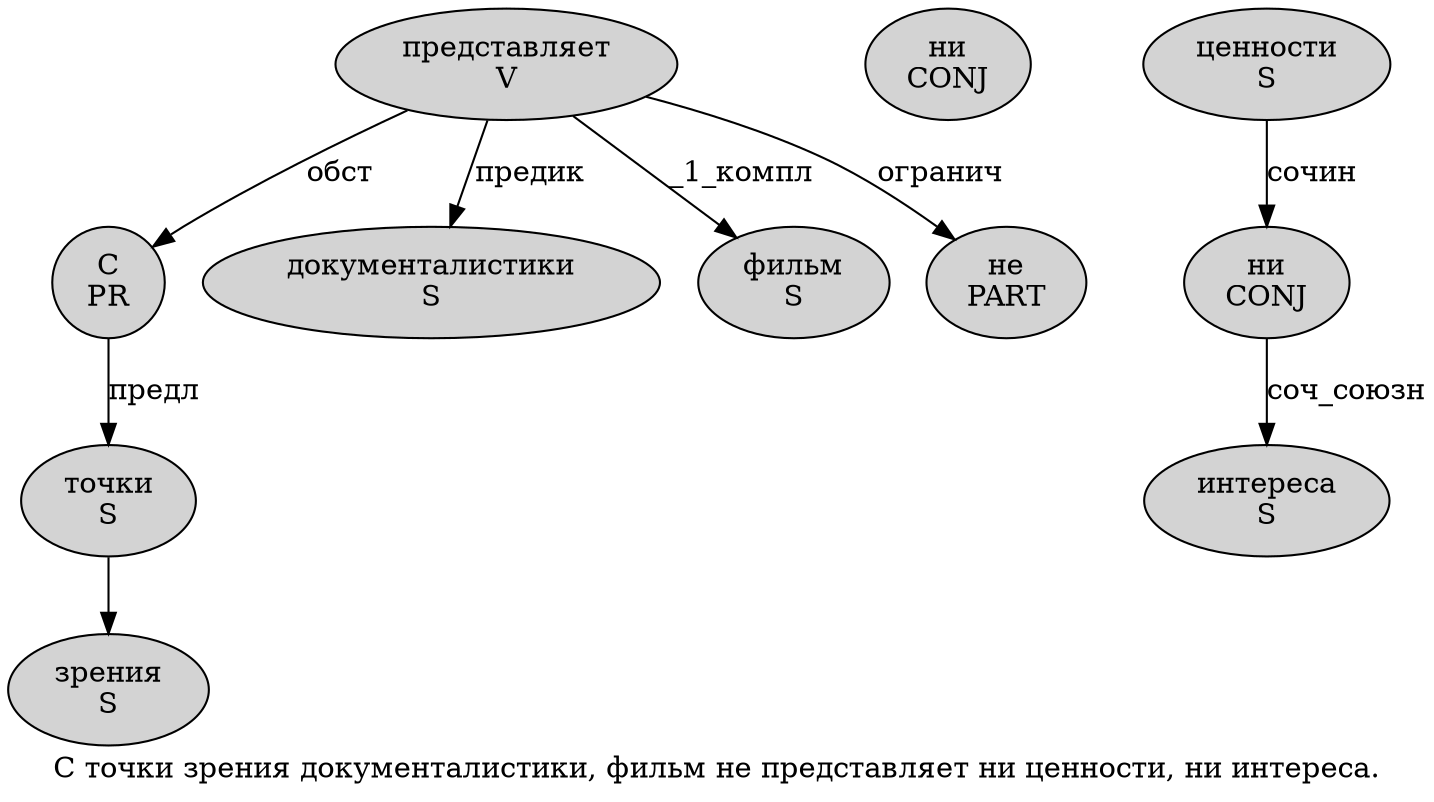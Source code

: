 digraph SENTENCE_2438 {
	graph [label="С точки зрения документалистики, фильм не представляет ни ценности, ни интереса."]
	node [style=filled]
		0 [label="С
PR" color="" fillcolor=lightgray penwidth=1 shape=ellipse]
		1 [label="точки
S" color="" fillcolor=lightgray penwidth=1 shape=ellipse]
		2 [label="зрения
S" color="" fillcolor=lightgray penwidth=1 shape=ellipse]
		3 [label="документалистики
S" color="" fillcolor=lightgray penwidth=1 shape=ellipse]
		5 [label="фильм
S" color="" fillcolor=lightgray penwidth=1 shape=ellipse]
		6 [label="не
PART" color="" fillcolor=lightgray penwidth=1 shape=ellipse]
		7 [label="представляет
V" color="" fillcolor=lightgray penwidth=1 shape=ellipse]
		8 [label="ни
CONJ" color="" fillcolor=lightgray penwidth=1 shape=ellipse]
		9 [label="ценности
S" color="" fillcolor=lightgray penwidth=1 shape=ellipse]
		11 [label="ни
CONJ" color="" fillcolor=lightgray penwidth=1 shape=ellipse]
		12 [label="интереса
S" color="" fillcolor=lightgray penwidth=1 shape=ellipse]
			7 -> 0 [label="обст"]
			7 -> 3 [label="предик"]
			7 -> 5 [label="_1_компл"]
			7 -> 6 [label="огранич"]
			0 -> 1 [label="предл"]
			9 -> 11 [label="сочин"]
			1 -> 2
			11 -> 12 [label="соч_союзн"]
}